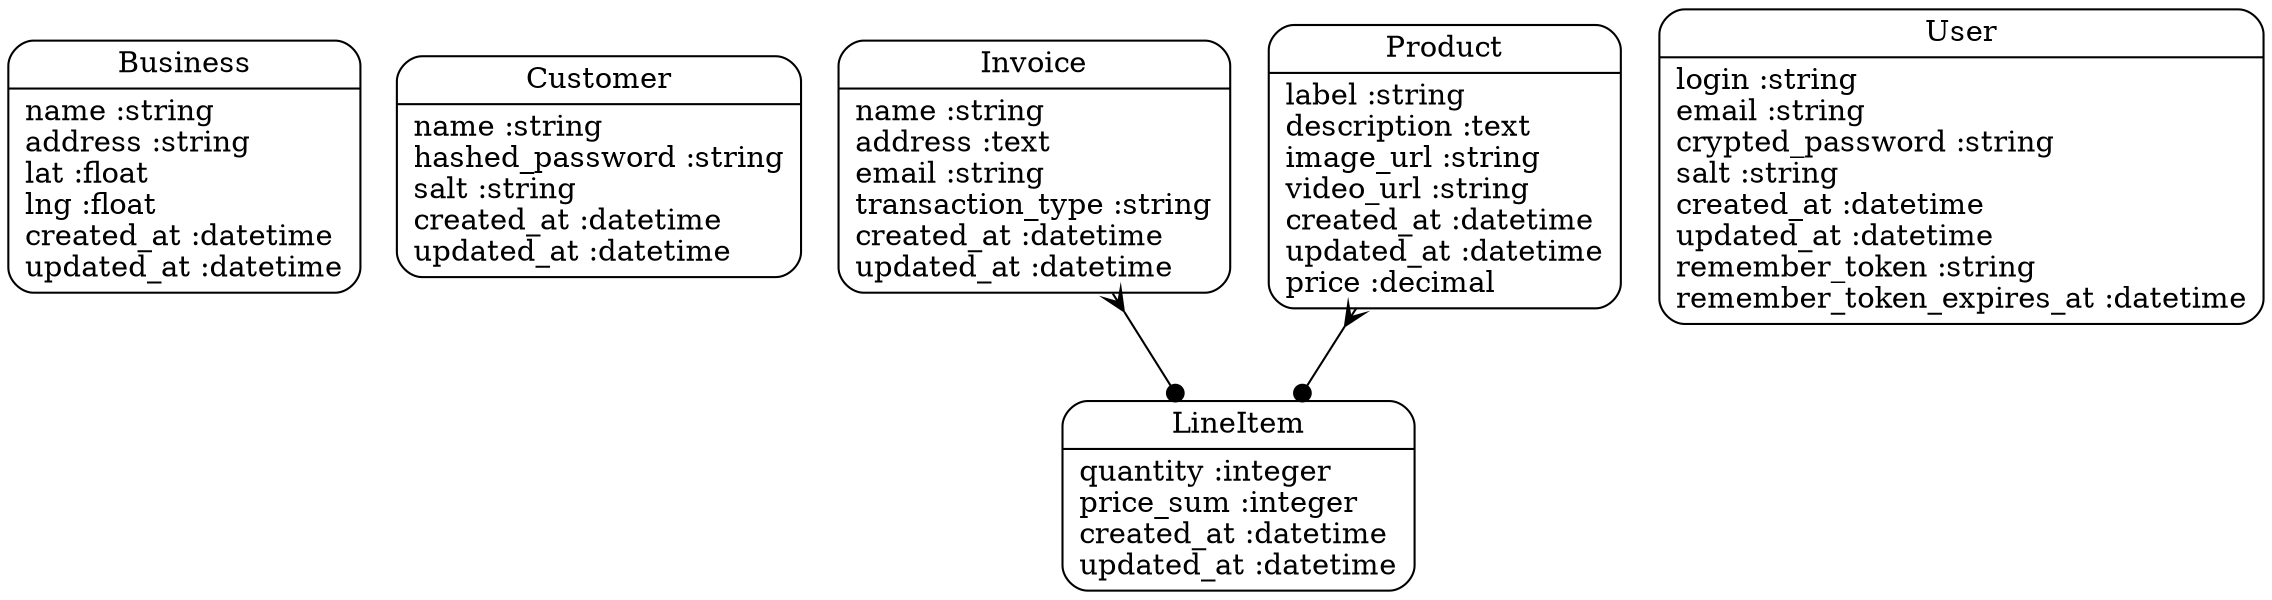 digraph models_diagram {
	graph[overlap=false, splines=true]
	"Business" [shape=Mrecord, label="{Business|name :string\laddress :string\llat :float\llng :float\lcreated_at :datetime\lupdated_at :datetime\l}"]
	"Customer" [shape=Mrecord, label="{Customer|name :string\lhashed_password :string\lsalt :string\lcreated_at :datetime\lupdated_at :datetime\l}"]
	"Invoice" [shape=Mrecord, label="{Invoice|name :string\laddress :text\lemail :string\ltransaction_type :string\lcreated_at :datetime\lupdated_at :datetime\l}"]
	"LineItem" [shape=Mrecord, label="{LineItem|quantity :integer\lprice_sum :integer\lcreated_at :datetime\lupdated_at :datetime\l}"]
	"Product" [shape=Mrecord, label="{Product|label :string\ldescription :text\limage_url :string\lvideo_url :string\lcreated_at :datetime\lupdated_at :datetime\lprice :decimal\l}"]
	"User" [shape=Mrecord, label="{User|login :string\lemail :string\lcrypted_password :string\lsalt :string\lcreated_at :datetime\lupdated_at :datetime\lremember_token :string\lremember_token_expires_at :datetime\l}"]
	"Invoice" -> "LineItem" [arrowtail=crow, arrowhead=dot, dir=both]
	"Product" -> "LineItem" [arrowtail=crow, arrowhead=dot, dir=both]
}
